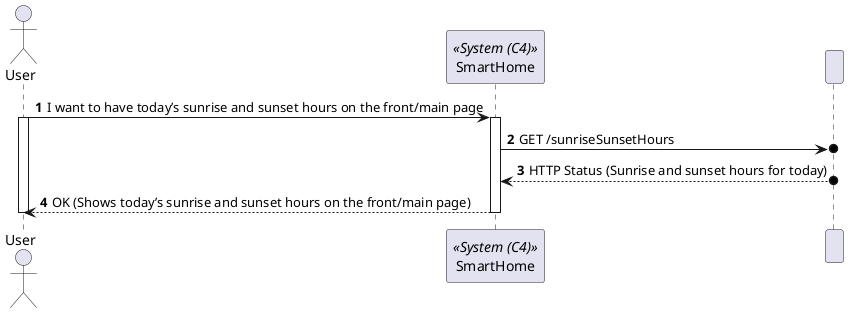@startuml
'https://plantuml.com/sequence-diagram
!pragma layout smetana

autonumber
actor "User" as User

participant "SmartHome" as SmartHome<<System (C4)>>
participant " " as SunTimeAPI

User -> SmartHome : I want to have today’s sunrise and sunset hours on the front/main page
activate SmartHome
activate User

SmartHome ->o SunTimeAPI : GET /sunriseSunsetHours

SunTimeAPI o--> SmartHome : HTTP Status (Sunrise and sunset hours for today)


SmartHome --> User : OK (Shows today’s sunrise and sunset hours on the front/main page)
deactivate SmartHome
deactivate User




@enduml